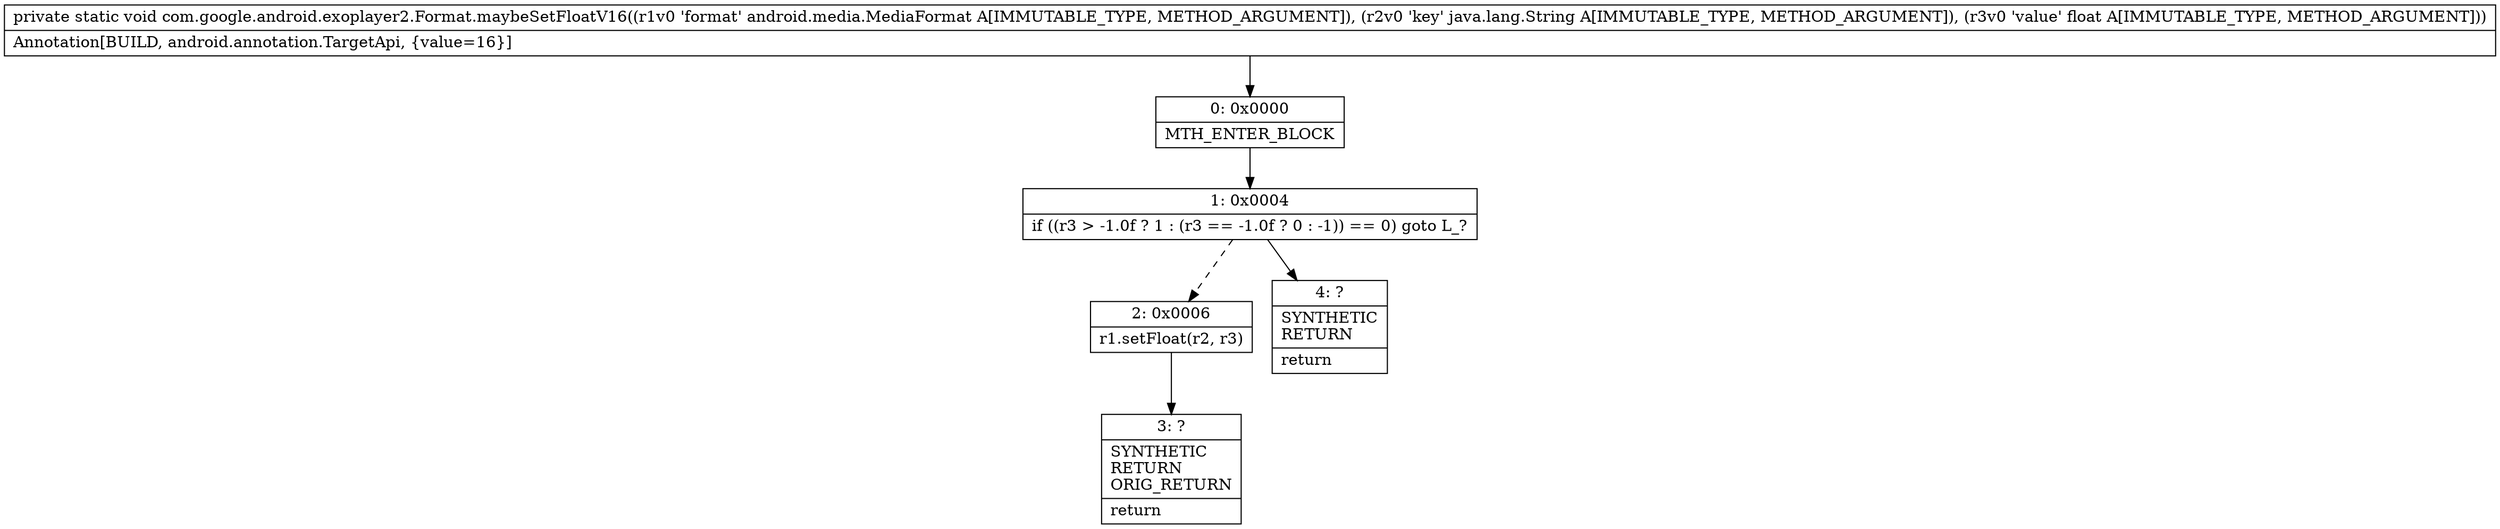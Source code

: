 digraph "CFG forcom.google.android.exoplayer2.Format.maybeSetFloatV16(Landroid\/media\/MediaFormat;Ljava\/lang\/String;F)V" {
Node_0 [shape=record,label="{0\:\ 0x0000|MTH_ENTER_BLOCK\l}"];
Node_1 [shape=record,label="{1\:\ 0x0004|if ((r3 \> \-1.0f ? 1 : (r3 == \-1.0f ? 0 : \-1)) == 0) goto L_?\l}"];
Node_2 [shape=record,label="{2\:\ 0x0006|r1.setFloat(r2, r3)\l}"];
Node_3 [shape=record,label="{3\:\ ?|SYNTHETIC\lRETURN\lORIG_RETURN\l|return\l}"];
Node_4 [shape=record,label="{4\:\ ?|SYNTHETIC\lRETURN\l|return\l}"];
MethodNode[shape=record,label="{private static void com.google.android.exoplayer2.Format.maybeSetFloatV16((r1v0 'format' android.media.MediaFormat A[IMMUTABLE_TYPE, METHOD_ARGUMENT]), (r2v0 'key' java.lang.String A[IMMUTABLE_TYPE, METHOD_ARGUMENT]), (r3v0 'value' float A[IMMUTABLE_TYPE, METHOD_ARGUMENT]))  | Annotation[BUILD, android.annotation.TargetApi, \{value=16\}]\l}"];
MethodNode -> Node_0;
Node_0 -> Node_1;
Node_1 -> Node_2[style=dashed];
Node_1 -> Node_4;
Node_2 -> Node_3;
}

